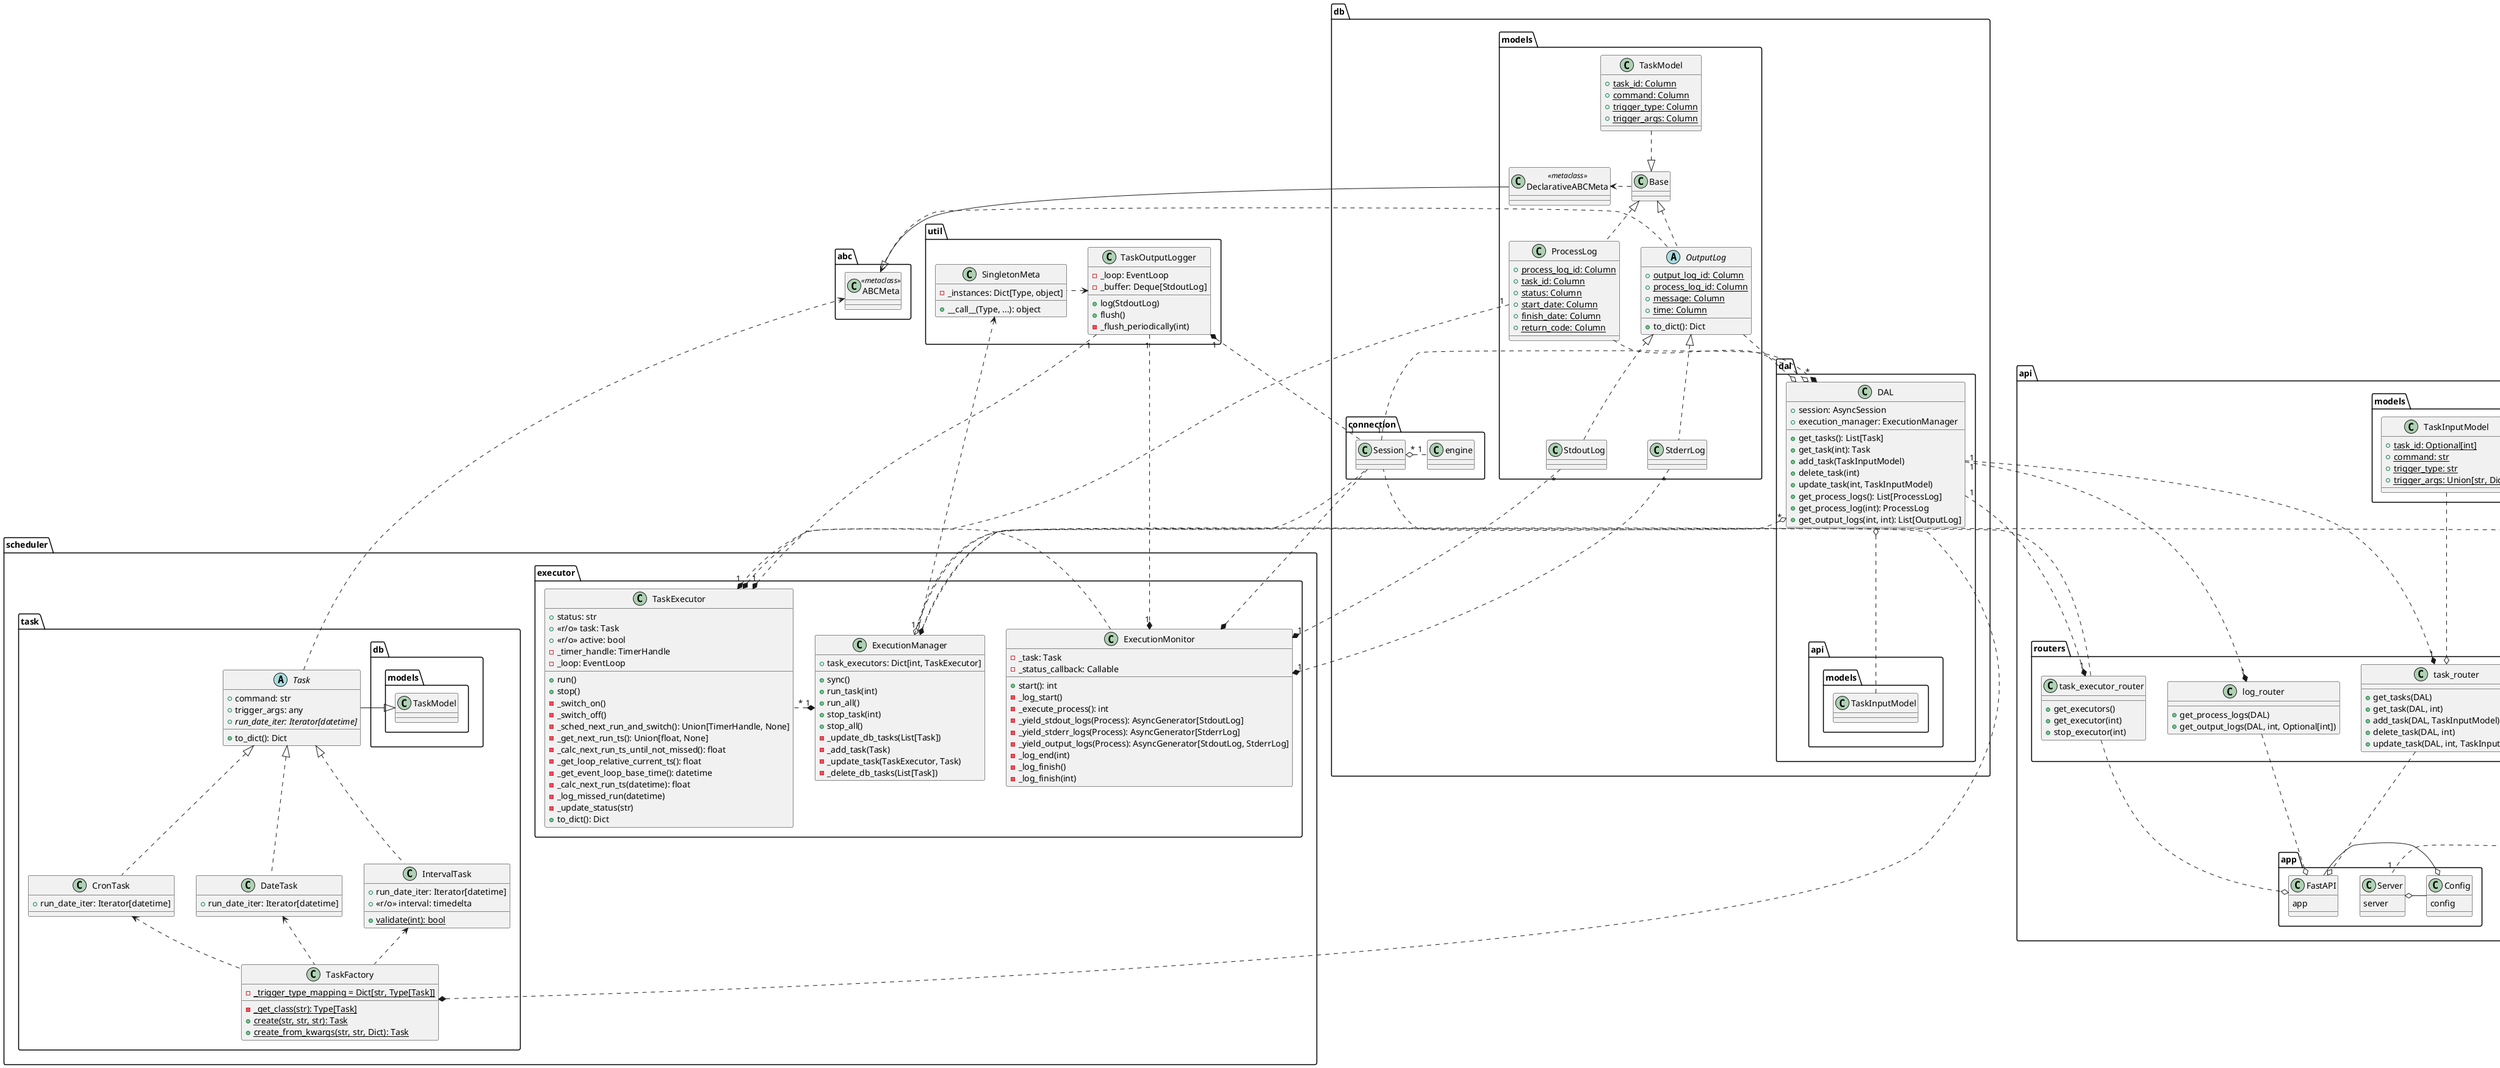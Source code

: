 @startuml

class abc.ABCMeta <<metaclass>>

package scheduler.task {
    abstract class Task {
        + command: str
        + trigger_args: any
        + {abstract} run_date_iter: Iterator[datetime]
        + to_dict(): Dict
    }
    Task --r|> db.models.TaskModel
    Task .--> abc.ABCMeta

    class CronTask {
        + run_date_iter: Iterator[datetime]
    }
    class IntervalTask{
        + run_date_iter: Iterator[datetime]
        + <<r/o>> interval: timedelta
        + {static} validate(int): bool
    }
    class DateTask{
        + run_date_iter: Iterator[datetime]
    }
    CronTask     .-u|> Task
    IntervalTask .-u|> Task
    DateTask     .-u|> Task

    class TaskFactory {
        - {static} _trigger_type_mapping = Dict[str, Type[Task]]
        - {static} _get_class(str): Type[Task]
        + {static} create(str, str, str): Task
        + {static} create_from_kwargs(str, str, Dict): Task
    }
    TaskFactory .-u> CronTask
    TaskFactory .-u> IntervalTask
    TaskFactory .-u> DateTask
}

class db.connection.Session
class db.connection.engine
db.connection.Session "*" o. "1" db.connection.engine

package db.models {
    class Base
    Base .r> DeclarativeABCMeta

    class ProcessLog {
        + {static} process_log_id: Column
        + {static} task_id: Column
        + {static} status: Column
        + {static} start_date: Column
        + {static} finish_date: Column
        + {static} return_code: Column
    }


    abstract class OutputLog {
        + {static} output_log_id: Column
        + {static} process_log_id: Column
        + {static} message: Column
        + {static} time: Column
        + to_dict(): Dict
    }
    OutputLog .-u|> Base
    OutputLog .--u> abc.ABCMeta

    class StdoutLog
    class StderrLog
    StdoutLog .-u|> OutputLog
    StderrLog .-u|> OutputLog

    class TaskModel {
        + {static} task_id: Column
        + {static} command: Column
        + {static} trigger_type: Column
        + {static} trigger_args: Column
    }

    ProcessLog .-u|> Base
    TaskModel .-|> Base

    class DeclarativeABCMeta <<metaclass>>
    DeclarativeABCMeta --|> abc.ABCMeta
}

package scheduler.executor {
    class TaskExecutor {
        + status: str
        + <<r/o>> task: Task
        + <<r/o>> active: bool
        - _timer_handle: TimerHandle
        - _loop: EventLoop

        + run()
        + stop()
        - _switch_on()
        - _switch_off()
        - _sched_next_run_and_switch(): Union[TimerHandle, None]
        - _get_next_run_ts(): Union[float, None]
        - _calc_next_run_ts_until_not_missed(): float
        - _get_loop_relative_current_ts(): float
        - _get_event_loop_base_time(): datetime
        - _calc_next_run_ts(datetime): float
        - _log_missed_run(datetime)
        - _update_status(str)
        + to_dict(): Dict
    }
    TaskExecutor *.-r ExecutionMonitor
    TaskExecutor "1" *.---u "1" db.models.ProcessLog

    class ExecutionMonitor {
        - _task: Task
        - _status_callback: Callable
        + start(): int
        - _log_start()
        - _execute_process(): int
        - _yield_stdout_logs(Process): AsyncGenerator[StdoutLog]
        - _yield_stderr_logs(Process): AsyncGenerator[StderrLog]
        - _yield_output_logs(Process): AsyncGenerator[StdoutLog, StderrLog]
        - _log_end(int)
        - _log_finish()
        - _log_finish(int)
    }
    ExecutionMonitor "1" *.---u "*" db.models.StdoutLog
    ExecutionMonitor "1" *.---u "*" db.models.StderrLog

    class ExecutionManager {
        + task_executors: Dict[int, TaskExecutor]
        + sync()
        + run_task(int)
        + run_all()
        + stop_task(int)
        + stop_all()
        - _update_db_tasks(List[Task])
        - _add_task(Task)
        - _update_task(TaskExecutor, Task)
        - _delete_db_tasks(List[Task])
    }

    TaskFactory *. db.connection.Session
    ExecutionMonitor *.--d db.connection.Session
    ExecutionManager *.-- db.connection.Session
    ExecutionManager "1" *.--r "*" TaskExecutor
}

package db.dal {
    class DAL {
        + session: AsyncSession
        + execution_manager: ExecutionManager
        + get_tasks(): List[Task]
        + get_task(int): Task
        + add_task(TaskInputModel)
        + delete_task(int)
        + update_task(int, TaskInputModel)
        + get_process_logs(): List[ProcessLog]
        + get_process_log(int): ProcessLog
        + get_output_logs(int, int): List[OutputLog]
    }

    DAL "*" *.---l "1" db.connection.Session
    DAL "*" o.---- "1" ExecutionManager
    DAL o.-u db.models.ProcessLog
    DAL o.-u db.models.OutputLog
    DAL o.-d api.models.TaskInputModel
}

class api.models.TaskInputModel {
    + {static} task_id: Optional[int]
    + {static} command: str
    + {static} trigger_type: str
    + {static} trigger_args: Union[str, Dict]
}

package api.app {
    class FastAPI {
        app
    }
    class Config {
        config
    }
    class Server {
        server
    }

    Server o-r Config
    Config o-r FastAPI
}

package api.routers {
    class task_router {
        + get_tasks(DAL)
        + get_task(DAL, int)
        + add_task(DAL, TaskInputModel)
        + delete_task(DAL, int)
        + update_task(DAL, int, TaskInputModel)
    }

    class task_executor_router {
        + get_executors()
        + get_executor(int)
        + stop_executor(int)
    }

    class log_router {
        + get_process_logs(DAL)
        + get_output_logs(DAL, int, Optional[int])
    }

    task_executor_router .r-o ExecutionManager
    task_router o.-u api.models.TaskInputModel
}

FastAPI o.-u task_executor_router
FastAPI o.-u task_router
FastAPI o.-u log_router

task_router          "1" *.-u "1" DAL
task_executor_router "1" *.-u "1" DAL
log_router           "1" *.-u "1" DAL


package util {
    class SingletonMeta {
        - _instances: Dict[Type, object]
        + __call__(Type, ...): object
    }

    class TaskOutputLogger {
        - _loop: EventLoop
        - _buffer: Deque[StdoutLog]
        + log(StdoutLog)
        + flush()
        - _flush_periodically(int)
    }
    TaskOutputLogger "1" *.- "1" db.connection.Session
    TaskOutputLogger "1" .--* "1" TaskExecutor
    TaskOutputLogger "1" .--* "1" ExecutionMonitor

    SingletonMeta .--l> TaskOutputLogger
    ExecutionManager .u> SingletonMeta
}

class main {}
main "1" *.- "1" Server
main "1" *.-u "1" ExecutionManager

@enduml